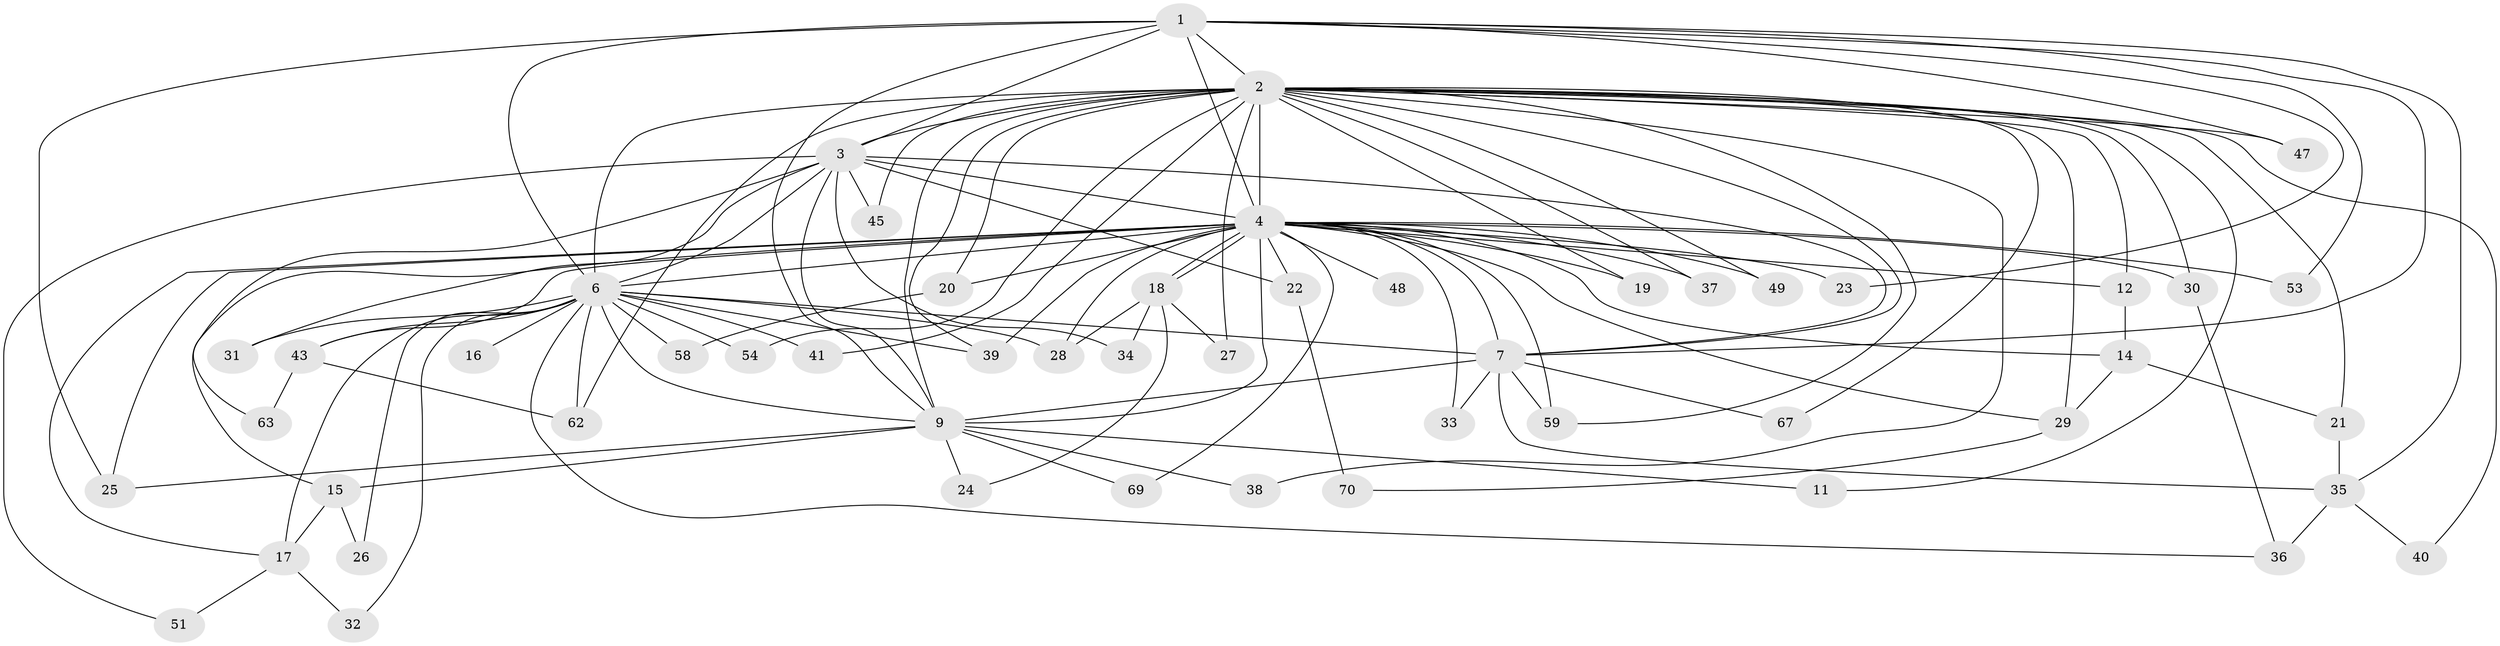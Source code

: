// original degree distribution, {15: 0.04225352112676056, 26: 0.028169014084507043, 17: 0.028169014084507043, 12: 0.028169014084507043, 20: 0.014084507042253521, 2: 0.5352112676056338, 3: 0.2112676056338028, 4: 0.056338028169014086, 6: 0.028169014084507043, 5: 0.028169014084507043}
// Generated by graph-tools (version 1.1) at 2025/41/03/06/25 10:41:34]
// undirected, 52 vertices, 118 edges
graph export_dot {
graph [start="1"]
  node [color=gray90,style=filled];
  1 [super="+42"];
  2 [super="+5"];
  3 [super="+46"];
  4 [super="+10"];
  6 [super="+8"];
  7 [super="+44"];
  9 [super="+52"];
  11;
  12 [super="+13"];
  14;
  15 [super="+50"];
  16;
  17 [super="+56"];
  18;
  19 [super="+68"];
  20;
  21;
  22;
  23;
  24;
  25;
  26;
  27;
  28 [super="+64"];
  29 [super="+60"];
  30;
  31;
  32;
  33;
  34;
  35 [super="+71"];
  36 [super="+55"];
  37 [super="+66"];
  38;
  39 [super="+57"];
  40;
  41;
  43;
  45;
  47;
  48;
  49;
  51;
  53;
  54;
  58;
  59 [super="+61"];
  62 [super="+65"];
  63;
  67;
  69;
  70;
  1 -- 2 [weight=2];
  1 -- 3 [weight=2];
  1 -- 4 [weight=2];
  1 -- 6 [weight=2];
  1 -- 7;
  1 -- 9;
  1 -- 23;
  1 -- 25;
  1 -- 35;
  1 -- 47;
  1 -- 53;
  2 -- 3 [weight=2];
  2 -- 4 [weight=4];
  2 -- 6 [weight=4];
  2 -- 7 [weight=2];
  2 -- 9 [weight=2];
  2 -- 19 [weight=2];
  2 -- 20;
  2 -- 21;
  2 -- 27;
  2 -- 29;
  2 -- 30;
  2 -- 38;
  2 -- 39;
  2 -- 40;
  2 -- 41;
  2 -- 45;
  2 -- 47;
  2 -- 49;
  2 -- 54;
  2 -- 62;
  2 -- 67;
  2 -- 37 [weight=2];
  2 -- 11;
  2 -- 12 [weight=2];
  2 -- 59;
  3 -- 4 [weight=2];
  3 -- 6 [weight=2];
  3 -- 7 [weight=2];
  3 -- 9;
  3 -- 31;
  3 -- 34;
  3 -- 45;
  3 -- 51;
  3 -- 63;
  3 -- 22;
  4 -- 6 [weight=4];
  4 -- 7 [weight=2];
  4 -- 9 [weight=2];
  4 -- 12;
  4 -- 15;
  4 -- 18;
  4 -- 18;
  4 -- 20;
  4 -- 22 [weight=2];
  4 -- 23;
  4 -- 25;
  4 -- 30;
  4 -- 33;
  4 -- 43;
  4 -- 49;
  4 -- 53;
  4 -- 59;
  4 -- 37;
  4 -- 69;
  4 -- 14;
  4 -- 48;
  4 -- 19;
  4 -- 29;
  4 -- 17;
  4 -- 28;
  4 -- 39;
  6 -- 7 [weight=2];
  6 -- 9 [weight=2];
  6 -- 26;
  6 -- 28;
  6 -- 43;
  6 -- 16;
  6 -- 17;
  6 -- 31;
  6 -- 32;
  6 -- 36;
  6 -- 39;
  6 -- 41;
  6 -- 54;
  6 -- 58;
  6 -- 62;
  7 -- 9;
  7 -- 33;
  7 -- 35;
  7 -- 67;
  7 -- 59;
  9 -- 11;
  9 -- 15;
  9 -- 24;
  9 -- 38;
  9 -- 69;
  9 -- 25;
  12 -- 14;
  14 -- 21;
  14 -- 29;
  15 -- 17;
  15 -- 26;
  17 -- 32;
  17 -- 51;
  18 -- 24;
  18 -- 27;
  18 -- 28;
  18 -- 34;
  20 -- 58;
  21 -- 35;
  22 -- 70;
  29 -- 70;
  30 -- 36;
  35 -- 36;
  35 -- 40;
  43 -- 62;
  43 -- 63;
}
